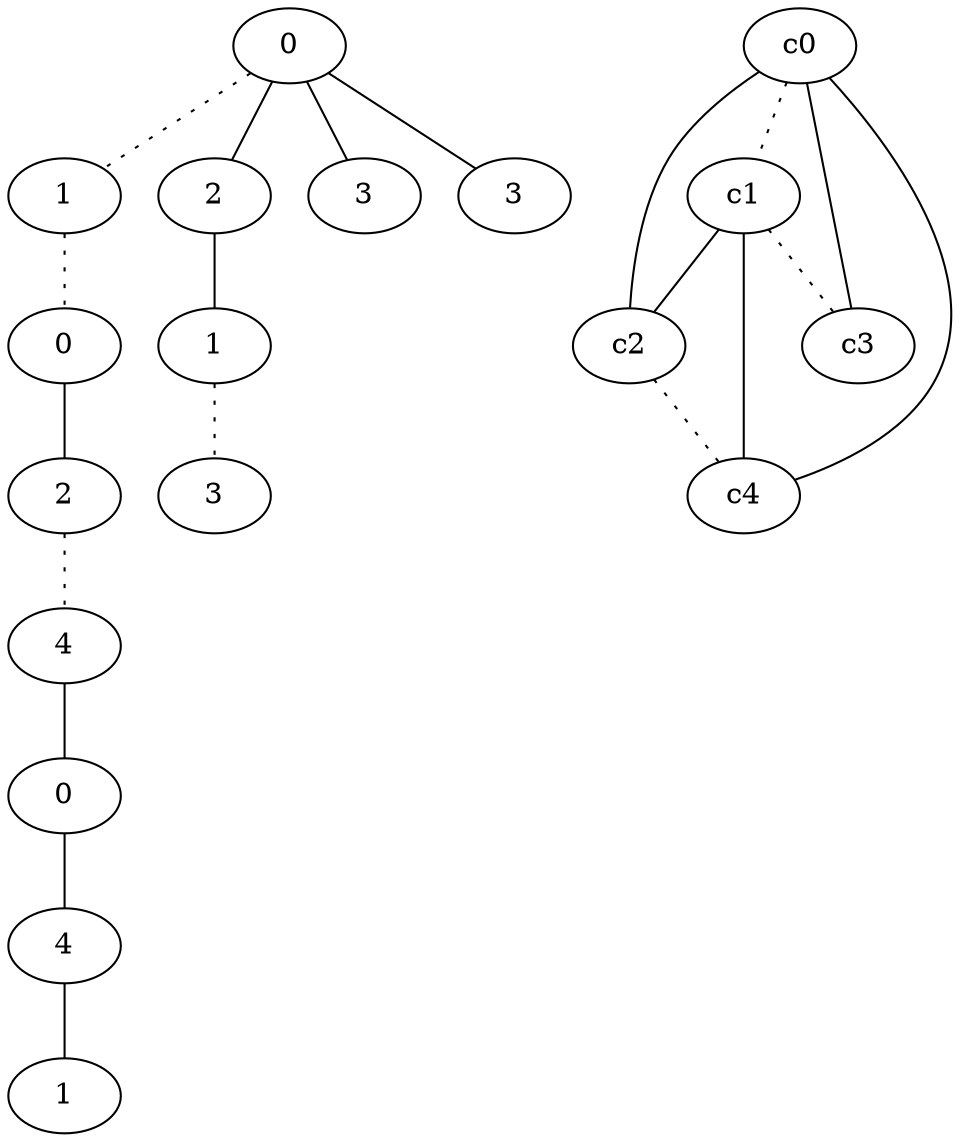graph {
a0[label=0];
a1[label=1];
a2[label=0];
a3[label=2];
a4[label=4];
a5[label=0];
a6[label=4];
a7[label=1];
a8[label=2];
a9[label=1];
a10[label=3];
a11[label=3];
a12[label=3];
a0 -- a1 [style=dotted];
a0 -- a8;
a0 -- a11;
a0 -- a12;
a1 -- a2 [style=dotted];
a2 -- a3;
a3 -- a4 [style=dotted];
a4 -- a5;
a5 -- a6;
a6 -- a7;
a8 -- a9;
a9 -- a10 [style=dotted];
c0 -- c1 [style=dotted];
c0 -- c2;
c0 -- c3;
c0 -- c4;
c1 -- c2;
c1 -- c3 [style=dotted];
c1 -- c4;
c2 -- c4 [style=dotted];
}
